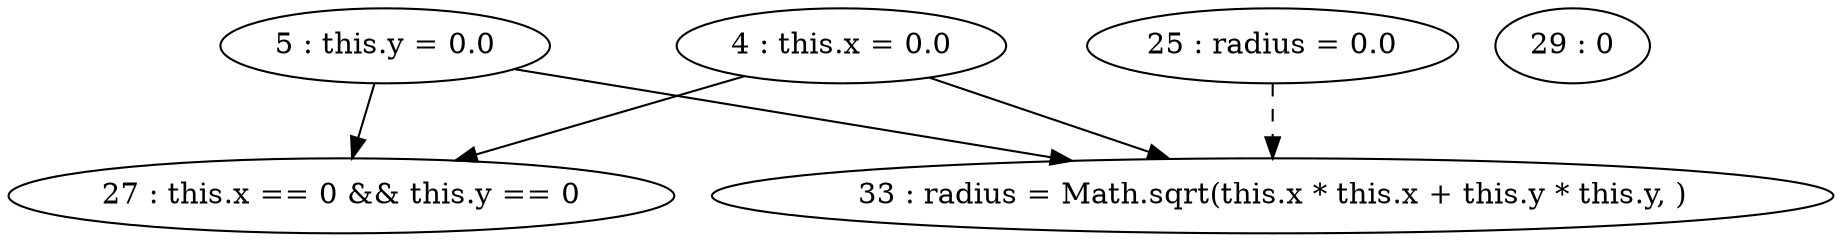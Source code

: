 digraph G {
"4 : this.x = 0.0"
"4 : this.x = 0.0" -> "27 : this.x == 0 && this.y == 0"
"4 : this.x = 0.0" -> "33 : radius = Math.sqrt(this.x * this.x + this.y * this.y, )"
"5 : this.y = 0.0"
"5 : this.y = 0.0" -> "27 : this.x == 0 && this.y == 0"
"5 : this.y = 0.0" -> "33 : radius = Math.sqrt(this.x * this.x + this.y * this.y, )"
"25 : radius = 0.0"
"25 : radius = 0.0" -> "33 : radius = Math.sqrt(this.x * this.x + this.y * this.y, )" [style=dashed]
"27 : this.x == 0 && this.y == 0"
"29 : 0"
"33 : radius = Math.sqrt(this.x * this.x + this.y * this.y, )"
}